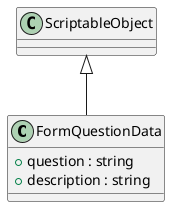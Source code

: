 @startuml
class FormQuestionData {
    + question : string
    + description : string
}
ScriptableObject <|-- FormQuestionData
@enduml

